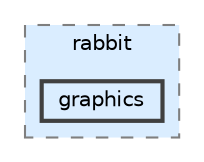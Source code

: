 digraph "C:/Users/thecy/Development/Libraries/rabbit/include/rabbit/graphics"
{
 // LATEX_PDF_SIZE
  bgcolor="transparent";
  edge [fontname=Helvetica,fontsize=10,labelfontname=Helvetica,labelfontsize=10];
  node [fontname=Helvetica,fontsize=10,shape=box,height=0.2,width=0.4];
  compound=true
  subgraph clusterdir_c4dc8b4a447c210691c516bd52d2ecf6 {
    graph [ bgcolor="#daedff", pencolor="grey50", label="rabbit", fontname=Helvetica,fontsize=10 style="filled,dashed", URL="dir_c4dc8b4a447c210691c516bd52d2ecf6.html",tooltip=""]
  dir_6d5d7533588bb524a32427f71da1db0a [label="graphics", fillcolor="#daedff", color="grey25", style="filled,bold", URL="dir_6d5d7533588bb524a32427f71da1db0a.html",tooltip=""];
  }
}
